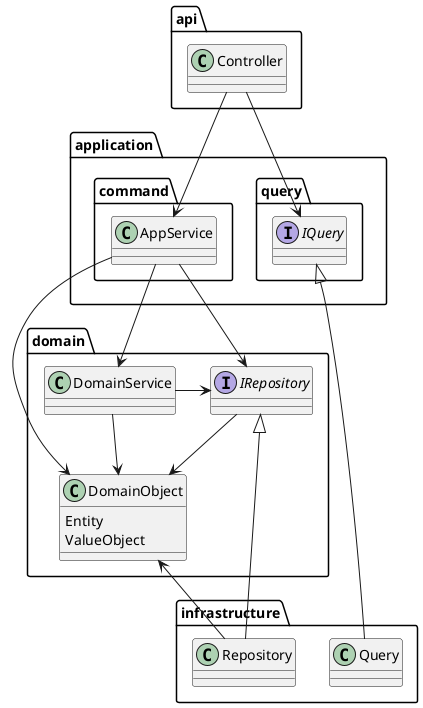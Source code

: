 @startuml Architecture

package domain
{
    interface IRepository
    class DomainService
    class DomainObject
    {
        Entity
        ValueObject
    }
}

package application
{
    package command {
        class AppService
    }

    package query {
        interface IQuery
    }
}


package infrastructure
{
    class Repository
    class Query
}

package api
{
    class Controller
}

DomainService -> IRepository
DomainService --> DomainObject
IRepository --> DomainObject

AppService --> IRepository
AppService --> DomainObject
AppService --> DomainService

IRepository <|---- Repository
IQuery <|---- Query
Repository --> DomainObject

Controller --> AppService
Controller --> IQuery

@enduml
